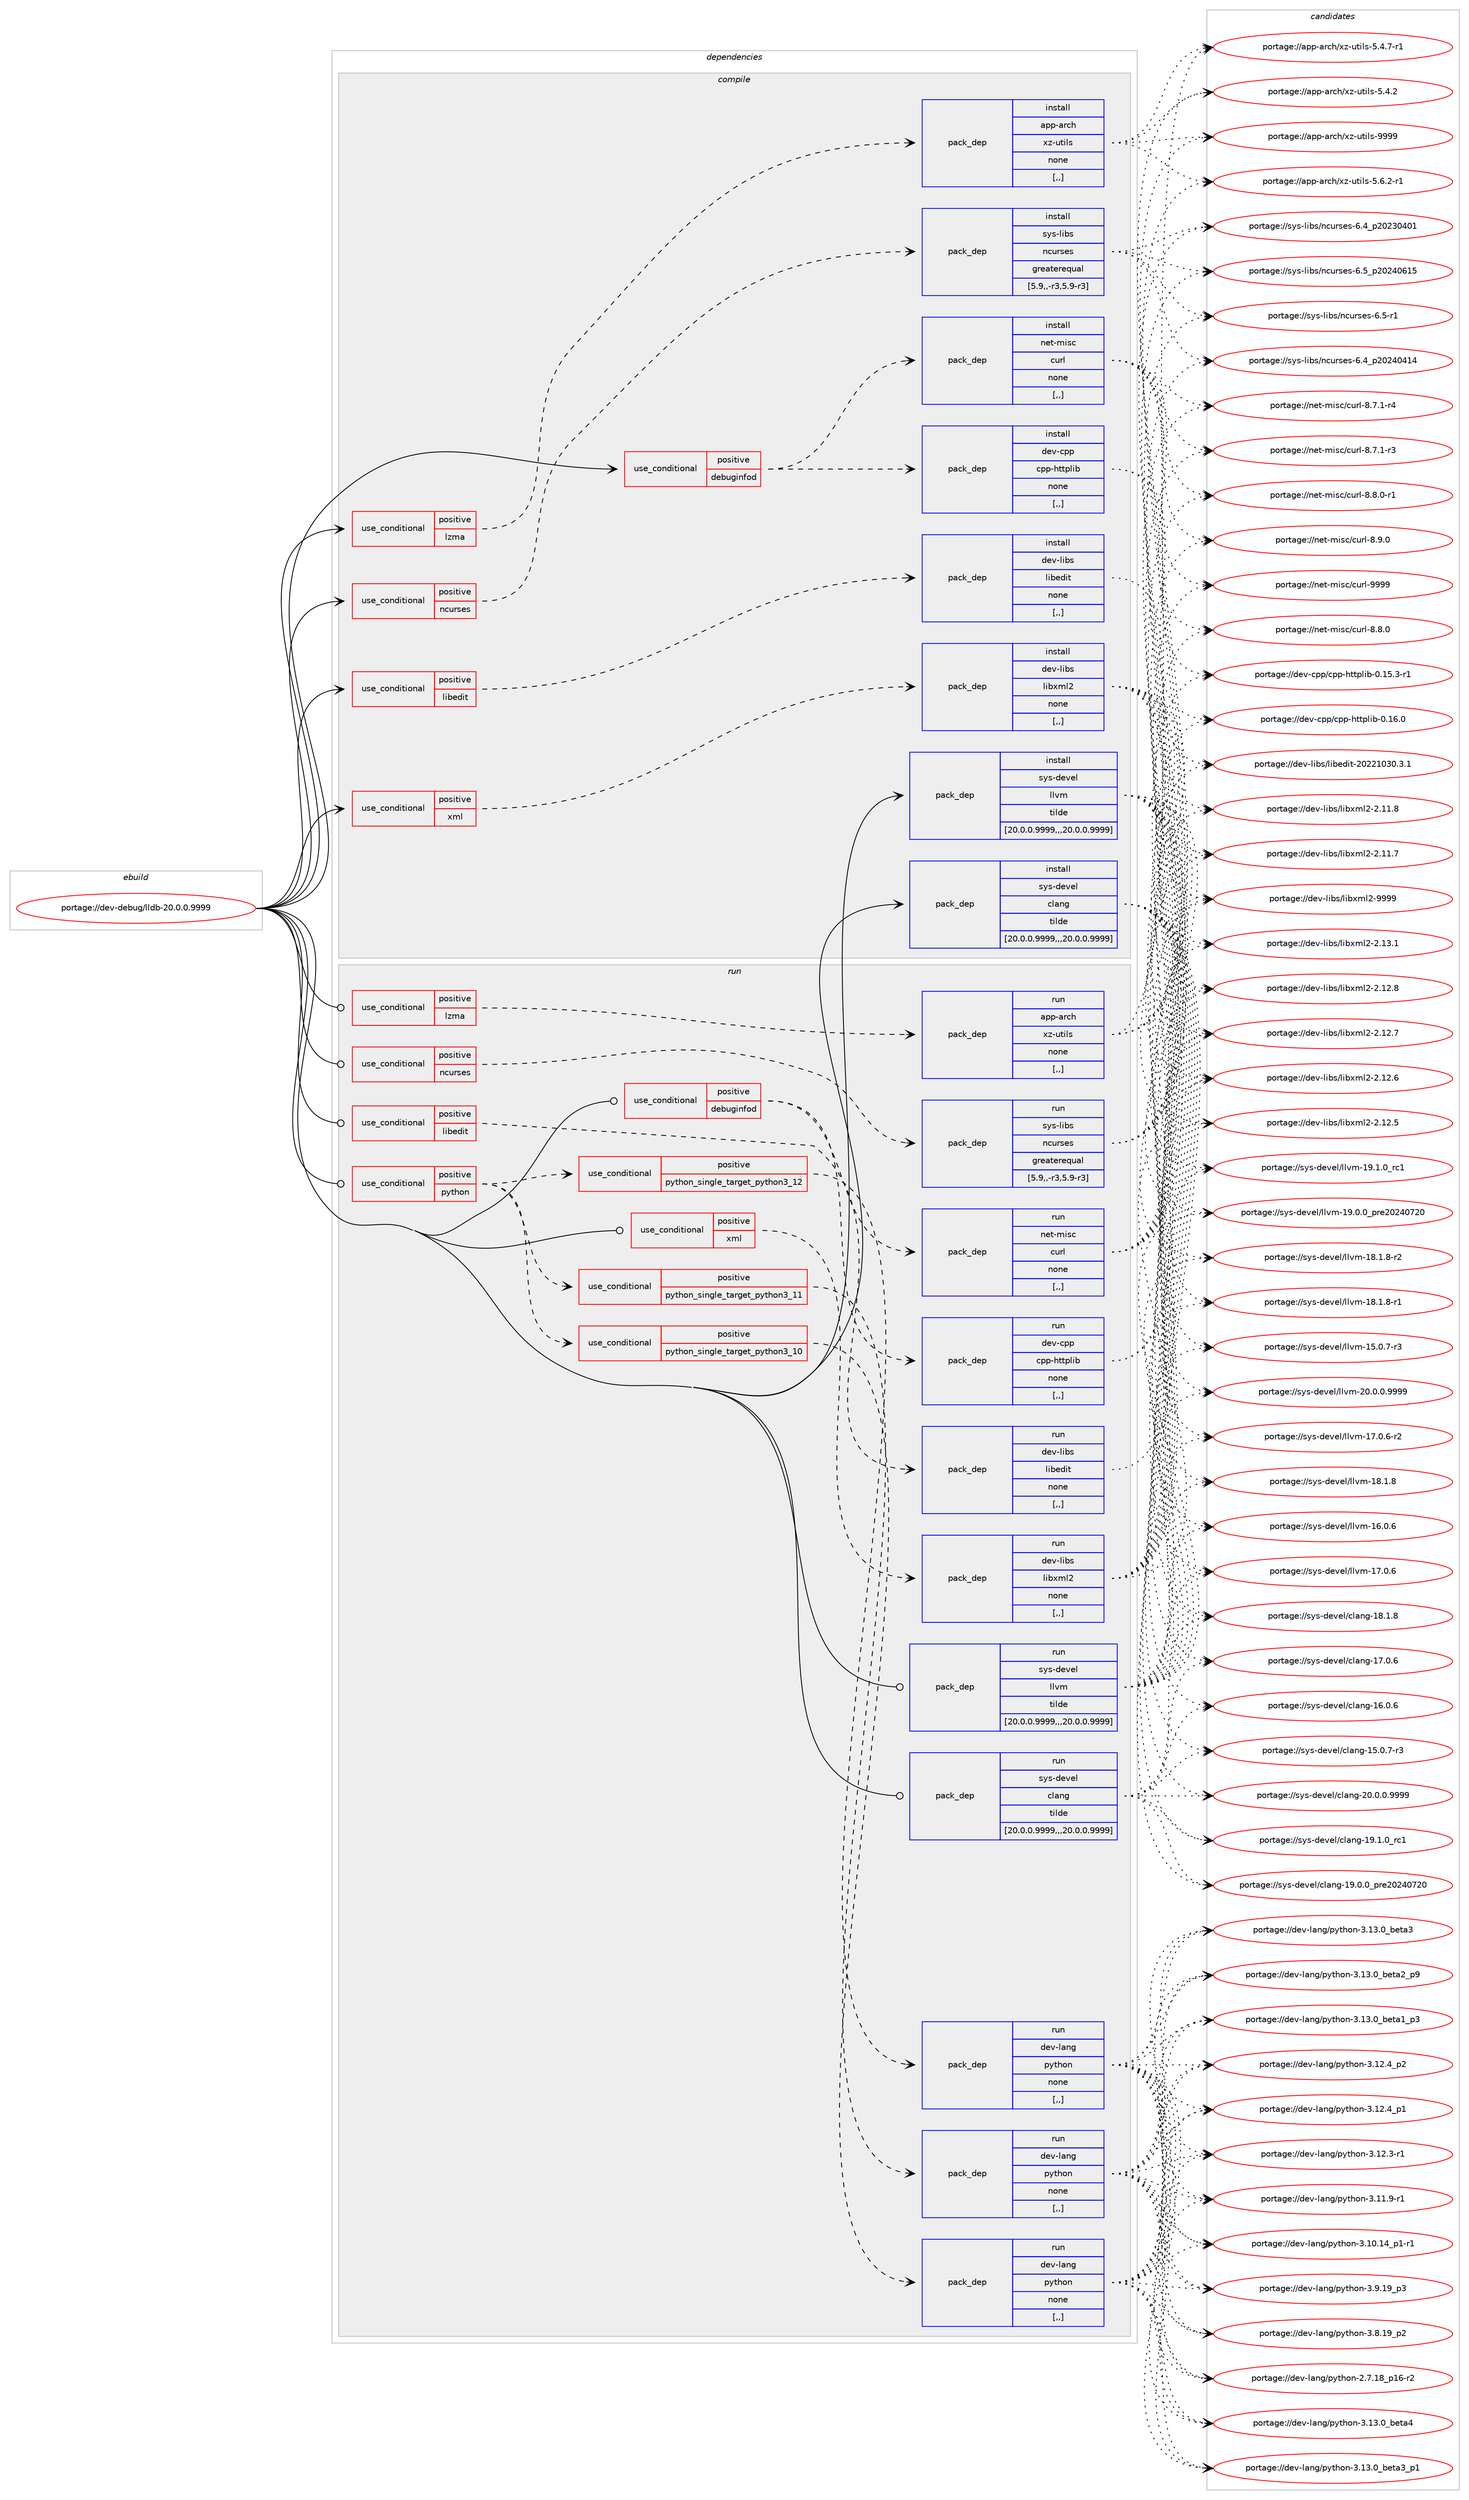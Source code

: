 digraph prolog {

# *************
# Graph options
# *************

newrank=true;
concentrate=true;
compound=true;
graph [rankdir=LR,fontname=Helvetica,fontsize=10,ranksep=1.5];#, ranksep=2.5, nodesep=0.2];
edge  [arrowhead=vee];
node  [fontname=Helvetica,fontsize=10];

# **********
# The ebuild
# **********

subgraph cluster_leftcol {
color=gray;
label=<<i>ebuild</i>>;
id [label="portage://dev-debug/lldb-20.0.0.9999", color=red, width=4, href="../dev-debug/lldb-20.0.0.9999.svg"];
}

# ****************
# The dependencies
# ****************

subgraph cluster_midcol {
color=gray;
label=<<i>dependencies</i>>;
subgraph cluster_compile {
fillcolor="#eeeeee";
style=filled;
label=<<i>compile</i>>;
subgraph cond19161 {
dependency72468 [label=<<TABLE BORDER="0" CELLBORDER="1" CELLSPACING="0" CELLPADDING="4"><TR><TD ROWSPAN="3" CELLPADDING="10">use_conditional</TD></TR><TR><TD>positive</TD></TR><TR><TD>debuginfod</TD></TR></TABLE>>, shape=none, color=red];
subgraph pack52354 {
dependency72469 [label=<<TABLE BORDER="0" CELLBORDER="1" CELLSPACING="0" CELLPADDING="4" WIDTH="220"><TR><TD ROWSPAN="6" CELLPADDING="30">pack_dep</TD></TR><TR><TD WIDTH="110">install</TD></TR><TR><TD>net-misc</TD></TR><TR><TD>curl</TD></TR><TR><TD>none</TD></TR><TR><TD>[,,]</TD></TR></TABLE>>, shape=none, color=blue];
}
dependency72468:e -> dependency72469:w [weight=20,style="dashed",arrowhead="vee"];
subgraph pack52355 {
dependency72470 [label=<<TABLE BORDER="0" CELLBORDER="1" CELLSPACING="0" CELLPADDING="4" WIDTH="220"><TR><TD ROWSPAN="6" CELLPADDING="30">pack_dep</TD></TR><TR><TD WIDTH="110">install</TD></TR><TR><TD>dev-cpp</TD></TR><TR><TD>cpp-httplib</TD></TR><TR><TD>none</TD></TR><TR><TD>[,,]</TD></TR></TABLE>>, shape=none, color=blue];
}
dependency72468:e -> dependency72470:w [weight=20,style="dashed",arrowhead="vee"];
}
id:e -> dependency72468:w [weight=20,style="solid",arrowhead="vee"];
subgraph cond19162 {
dependency72471 [label=<<TABLE BORDER="0" CELLBORDER="1" CELLSPACING="0" CELLPADDING="4"><TR><TD ROWSPAN="3" CELLPADDING="10">use_conditional</TD></TR><TR><TD>positive</TD></TR><TR><TD>libedit</TD></TR></TABLE>>, shape=none, color=red];
subgraph pack52356 {
dependency72472 [label=<<TABLE BORDER="0" CELLBORDER="1" CELLSPACING="0" CELLPADDING="4" WIDTH="220"><TR><TD ROWSPAN="6" CELLPADDING="30">pack_dep</TD></TR><TR><TD WIDTH="110">install</TD></TR><TR><TD>dev-libs</TD></TR><TR><TD>libedit</TD></TR><TR><TD>none</TD></TR><TR><TD>[,,]</TD></TR></TABLE>>, shape=none, color=blue];
}
dependency72471:e -> dependency72472:w [weight=20,style="dashed",arrowhead="vee"];
}
id:e -> dependency72471:w [weight=20,style="solid",arrowhead="vee"];
subgraph cond19163 {
dependency72473 [label=<<TABLE BORDER="0" CELLBORDER="1" CELLSPACING="0" CELLPADDING="4"><TR><TD ROWSPAN="3" CELLPADDING="10">use_conditional</TD></TR><TR><TD>positive</TD></TR><TR><TD>lzma</TD></TR></TABLE>>, shape=none, color=red];
subgraph pack52357 {
dependency72474 [label=<<TABLE BORDER="0" CELLBORDER="1" CELLSPACING="0" CELLPADDING="4" WIDTH="220"><TR><TD ROWSPAN="6" CELLPADDING="30">pack_dep</TD></TR><TR><TD WIDTH="110">install</TD></TR><TR><TD>app-arch</TD></TR><TR><TD>xz-utils</TD></TR><TR><TD>none</TD></TR><TR><TD>[,,]</TD></TR></TABLE>>, shape=none, color=blue];
}
dependency72473:e -> dependency72474:w [weight=20,style="dashed",arrowhead="vee"];
}
id:e -> dependency72473:w [weight=20,style="solid",arrowhead="vee"];
subgraph cond19164 {
dependency72475 [label=<<TABLE BORDER="0" CELLBORDER="1" CELLSPACING="0" CELLPADDING="4"><TR><TD ROWSPAN="3" CELLPADDING="10">use_conditional</TD></TR><TR><TD>positive</TD></TR><TR><TD>ncurses</TD></TR></TABLE>>, shape=none, color=red];
subgraph pack52358 {
dependency72476 [label=<<TABLE BORDER="0" CELLBORDER="1" CELLSPACING="0" CELLPADDING="4" WIDTH="220"><TR><TD ROWSPAN="6" CELLPADDING="30">pack_dep</TD></TR><TR><TD WIDTH="110">install</TD></TR><TR><TD>sys-libs</TD></TR><TR><TD>ncurses</TD></TR><TR><TD>greaterequal</TD></TR><TR><TD>[5.9,,-r3,5.9-r3]</TD></TR></TABLE>>, shape=none, color=blue];
}
dependency72475:e -> dependency72476:w [weight=20,style="dashed",arrowhead="vee"];
}
id:e -> dependency72475:w [weight=20,style="solid",arrowhead="vee"];
subgraph cond19165 {
dependency72477 [label=<<TABLE BORDER="0" CELLBORDER="1" CELLSPACING="0" CELLPADDING="4"><TR><TD ROWSPAN="3" CELLPADDING="10">use_conditional</TD></TR><TR><TD>positive</TD></TR><TR><TD>xml</TD></TR></TABLE>>, shape=none, color=red];
subgraph pack52359 {
dependency72478 [label=<<TABLE BORDER="0" CELLBORDER="1" CELLSPACING="0" CELLPADDING="4" WIDTH="220"><TR><TD ROWSPAN="6" CELLPADDING="30">pack_dep</TD></TR><TR><TD WIDTH="110">install</TD></TR><TR><TD>dev-libs</TD></TR><TR><TD>libxml2</TD></TR><TR><TD>none</TD></TR><TR><TD>[,,]</TD></TR></TABLE>>, shape=none, color=blue];
}
dependency72477:e -> dependency72478:w [weight=20,style="dashed",arrowhead="vee"];
}
id:e -> dependency72477:w [weight=20,style="solid",arrowhead="vee"];
subgraph pack52360 {
dependency72479 [label=<<TABLE BORDER="0" CELLBORDER="1" CELLSPACING="0" CELLPADDING="4" WIDTH="220"><TR><TD ROWSPAN="6" CELLPADDING="30">pack_dep</TD></TR><TR><TD WIDTH="110">install</TD></TR><TR><TD>sys-devel</TD></TR><TR><TD>clang</TD></TR><TR><TD>tilde</TD></TR><TR><TD>[20.0.0.9999,,,20.0.0.9999]</TD></TR></TABLE>>, shape=none, color=blue];
}
id:e -> dependency72479:w [weight=20,style="solid",arrowhead="vee"];
subgraph pack52361 {
dependency72480 [label=<<TABLE BORDER="0" CELLBORDER="1" CELLSPACING="0" CELLPADDING="4" WIDTH="220"><TR><TD ROWSPAN="6" CELLPADDING="30">pack_dep</TD></TR><TR><TD WIDTH="110">install</TD></TR><TR><TD>sys-devel</TD></TR><TR><TD>llvm</TD></TR><TR><TD>tilde</TD></TR><TR><TD>[20.0.0.9999,,,20.0.0.9999]</TD></TR></TABLE>>, shape=none, color=blue];
}
id:e -> dependency72480:w [weight=20,style="solid",arrowhead="vee"];
}
subgraph cluster_compileandrun {
fillcolor="#eeeeee";
style=filled;
label=<<i>compile and run</i>>;
}
subgraph cluster_run {
fillcolor="#eeeeee";
style=filled;
label=<<i>run</i>>;
subgraph cond19166 {
dependency72481 [label=<<TABLE BORDER="0" CELLBORDER="1" CELLSPACING="0" CELLPADDING="4"><TR><TD ROWSPAN="3" CELLPADDING="10">use_conditional</TD></TR><TR><TD>positive</TD></TR><TR><TD>debuginfod</TD></TR></TABLE>>, shape=none, color=red];
subgraph pack52362 {
dependency72482 [label=<<TABLE BORDER="0" CELLBORDER="1" CELLSPACING="0" CELLPADDING="4" WIDTH="220"><TR><TD ROWSPAN="6" CELLPADDING="30">pack_dep</TD></TR><TR><TD WIDTH="110">run</TD></TR><TR><TD>net-misc</TD></TR><TR><TD>curl</TD></TR><TR><TD>none</TD></TR><TR><TD>[,,]</TD></TR></TABLE>>, shape=none, color=blue];
}
dependency72481:e -> dependency72482:w [weight=20,style="dashed",arrowhead="vee"];
subgraph pack52363 {
dependency72483 [label=<<TABLE BORDER="0" CELLBORDER="1" CELLSPACING="0" CELLPADDING="4" WIDTH="220"><TR><TD ROWSPAN="6" CELLPADDING="30">pack_dep</TD></TR><TR><TD WIDTH="110">run</TD></TR><TR><TD>dev-cpp</TD></TR><TR><TD>cpp-httplib</TD></TR><TR><TD>none</TD></TR><TR><TD>[,,]</TD></TR></TABLE>>, shape=none, color=blue];
}
dependency72481:e -> dependency72483:w [weight=20,style="dashed",arrowhead="vee"];
}
id:e -> dependency72481:w [weight=20,style="solid",arrowhead="odot"];
subgraph cond19167 {
dependency72484 [label=<<TABLE BORDER="0" CELLBORDER="1" CELLSPACING="0" CELLPADDING="4"><TR><TD ROWSPAN="3" CELLPADDING="10">use_conditional</TD></TR><TR><TD>positive</TD></TR><TR><TD>libedit</TD></TR></TABLE>>, shape=none, color=red];
subgraph pack52364 {
dependency72485 [label=<<TABLE BORDER="0" CELLBORDER="1" CELLSPACING="0" CELLPADDING="4" WIDTH="220"><TR><TD ROWSPAN="6" CELLPADDING="30">pack_dep</TD></TR><TR><TD WIDTH="110">run</TD></TR><TR><TD>dev-libs</TD></TR><TR><TD>libedit</TD></TR><TR><TD>none</TD></TR><TR><TD>[,,]</TD></TR></TABLE>>, shape=none, color=blue];
}
dependency72484:e -> dependency72485:w [weight=20,style="dashed",arrowhead="vee"];
}
id:e -> dependency72484:w [weight=20,style="solid",arrowhead="odot"];
subgraph cond19168 {
dependency72486 [label=<<TABLE BORDER="0" CELLBORDER="1" CELLSPACING="0" CELLPADDING="4"><TR><TD ROWSPAN="3" CELLPADDING="10">use_conditional</TD></TR><TR><TD>positive</TD></TR><TR><TD>lzma</TD></TR></TABLE>>, shape=none, color=red];
subgraph pack52365 {
dependency72487 [label=<<TABLE BORDER="0" CELLBORDER="1" CELLSPACING="0" CELLPADDING="4" WIDTH="220"><TR><TD ROWSPAN="6" CELLPADDING="30">pack_dep</TD></TR><TR><TD WIDTH="110">run</TD></TR><TR><TD>app-arch</TD></TR><TR><TD>xz-utils</TD></TR><TR><TD>none</TD></TR><TR><TD>[,,]</TD></TR></TABLE>>, shape=none, color=blue];
}
dependency72486:e -> dependency72487:w [weight=20,style="dashed",arrowhead="vee"];
}
id:e -> dependency72486:w [weight=20,style="solid",arrowhead="odot"];
subgraph cond19169 {
dependency72488 [label=<<TABLE BORDER="0" CELLBORDER="1" CELLSPACING="0" CELLPADDING="4"><TR><TD ROWSPAN="3" CELLPADDING="10">use_conditional</TD></TR><TR><TD>positive</TD></TR><TR><TD>ncurses</TD></TR></TABLE>>, shape=none, color=red];
subgraph pack52366 {
dependency72489 [label=<<TABLE BORDER="0" CELLBORDER="1" CELLSPACING="0" CELLPADDING="4" WIDTH="220"><TR><TD ROWSPAN="6" CELLPADDING="30">pack_dep</TD></TR><TR><TD WIDTH="110">run</TD></TR><TR><TD>sys-libs</TD></TR><TR><TD>ncurses</TD></TR><TR><TD>greaterequal</TD></TR><TR><TD>[5.9,,-r3,5.9-r3]</TD></TR></TABLE>>, shape=none, color=blue];
}
dependency72488:e -> dependency72489:w [weight=20,style="dashed",arrowhead="vee"];
}
id:e -> dependency72488:w [weight=20,style="solid",arrowhead="odot"];
subgraph cond19170 {
dependency72490 [label=<<TABLE BORDER="0" CELLBORDER="1" CELLSPACING="0" CELLPADDING="4"><TR><TD ROWSPAN="3" CELLPADDING="10">use_conditional</TD></TR><TR><TD>positive</TD></TR><TR><TD>python</TD></TR></TABLE>>, shape=none, color=red];
subgraph cond19171 {
dependency72491 [label=<<TABLE BORDER="0" CELLBORDER="1" CELLSPACING="0" CELLPADDING="4"><TR><TD ROWSPAN="3" CELLPADDING="10">use_conditional</TD></TR><TR><TD>positive</TD></TR><TR><TD>python_single_target_python3_10</TD></TR></TABLE>>, shape=none, color=red];
subgraph pack52367 {
dependency72492 [label=<<TABLE BORDER="0" CELLBORDER="1" CELLSPACING="0" CELLPADDING="4" WIDTH="220"><TR><TD ROWSPAN="6" CELLPADDING="30">pack_dep</TD></TR><TR><TD WIDTH="110">run</TD></TR><TR><TD>dev-lang</TD></TR><TR><TD>python</TD></TR><TR><TD>none</TD></TR><TR><TD>[,,]</TD></TR></TABLE>>, shape=none, color=blue];
}
dependency72491:e -> dependency72492:w [weight=20,style="dashed",arrowhead="vee"];
}
dependency72490:e -> dependency72491:w [weight=20,style="dashed",arrowhead="vee"];
subgraph cond19172 {
dependency72493 [label=<<TABLE BORDER="0" CELLBORDER="1" CELLSPACING="0" CELLPADDING="4"><TR><TD ROWSPAN="3" CELLPADDING="10">use_conditional</TD></TR><TR><TD>positive</TD></TR><TR><TD>python_single_target_python3_11</TD></TR></TABLE>>, shape=none, color=red];
subgraph pack52368 {
dependency72494 [label=<<TABLE BORDER="0" CELLBORDER="1" CELLSPACING="0" CELLPADDING="4" WIDTH="220"><TR><TD ROWSPAN="6" CELLPADDING="30">pack_dep</TD></TR><TR><TD WIDTH="110">run</TD></TR><TR><TD>dev-lang</TD></TR><TR><TD>python</TD></TR><TR><TD>none</TD></TR><TR><TD>[,,]</TD></TR></TABLE>>, shape=none, color=blue];
}
dependency72493:e -> dependency72494:w [weight=20,style="dashed",arrowhead="vee"];
}
dependency72490:e -> dependency72493:w [weight=20,style="dashed",arrowhead="vee"];
subgraph cond19173 {
dependency72495 [label=<<TABLE BORDER="0" CELLBORDER="1" CELLSPACING="0" CELLPADDING="4"><TR><TD ROWSPAN="3" CELLPADDING="10">use_conditional</TD></TR><TR><TD>positive</TD></TR><TR><TD>python_single_target_python3_12</TD></TR></TABLE>>, shape=none, color=red];
subgraph pack52369 {
dependency72496 [label=<<TABLE BORDER="0" CELLBORDER="1" CELLSPACING="0" CELLPADDING="4" WIDTH="220"><TR><TD ROWSPAN="6" CELLPADDING="30">pack_dep</TD></TR><TR><TD WIDTH="110">run</TD></TR><TR><TD>dev-lang</TD></TR><TR><TD>python</TD></TR><TR><TD>none</TD></TR><TR><TD>[,,]</TD></TR></TABLE>>, shape=none, color=blue];
}
dependency72495:e -> dependency72496:w [weight=20,style="dashed",arrowhead="vee"];
}
dependency72490:e -> dependency72495:w [weight=20,style="dashed",arrowhead="vee"];
}
id:e -> dependency72490:w [weight=20,style="solid",arrowhead="odot"];
subgraph cond19174 {
dependency72497 [label=<<TABLE BORDER="0" CELLBORDER="1" CELLSPACING="0" CELLPADDING="4"><TR><TD ROWSPAN="3" CELLPADDING="10">use_conditional</TD></TR><TR><TD>positive</TD></TR><TR><TD>xml</TD></TR></TABLE>>, shape=none, color=red];
subgraph pack52370 {
dependency72498 [label=<<TABLE BORDER="0" CELLBORDER="1" CELLSPACING="0" CELLPADDING="4" WIDTH="220"><TR><TD ROWSPAN="6" CELLPADDING="30">pack_dep</TD></TR><TR><TD WIDTH="110">run</TD></TR><TR><TD>dev-libs</TD></TR><TR><TD>libxml2</TD></TR><TR><TD>none</TD></TR><TR><TD>[,,]</TD></TR></TABLE>>, shape=none, color=blue];
}
dependency72497:e -> dependency72498:w [weight=20,style="dashed",arrowhead="vee"];
}
id:e -> dependency72497:w [weight=20,style="solid",arrowhead="odot"];
subgraph pack52371 {
dependency72499 [label=<<TABLE BORDER="0" CELLBORDER="1" CELLSPACING="0" CELLPADDING="4" WIDTH="220"><TR><TD ROWSPAN="6" CELLPADDING="30">pack_dep</TD></TR><TR><TD WIDTH="110">run</TD></TR><TR><TD>sys-devel</TD></TR><TR><TD>clang</TD></TR><TR><TD>tilde</TD></TR><TR><TD>[20.0.0.9999,,,20.0.0.9999]</TD></TR></TABLE>>, shape=none, color=blue];
}
id:e -> dependency72499:w [weight=20,style="solid",arrowhead="odot"];
subgraph pack52372 {
dependency72500 [label=<<TABLE BORDER="0" CELLBORDER="1" CELLSPACING="0" CELLPADDING="4" WIDTH="220"><TR><TD ROWSPAN="6" CELLPADDING="30">pack_dep</TD></TR><TR><TD WIDTH="110">run</TD></TR><TR><TD>sys-devel</TD></TR><TR><TD>llvm</TD></TR><TR><TD>tilde</TD></TR><TR><TD>[20.0.0.9999,,,20.0.0.9999]</TD></TR></TABLE>>, shape=none, color=blue];
}
id:e -> dependency72500:w [weight=20,style="solid",arrowhead="odot"];
}
}

# **************
# The candidates
# **************

subgraph cluster_choices {
rank=same;
color=gray;
label=<<i>candidates</i>>;

subgraph choice52354 {
color=black;
nodesep=1;
choice110101116451091051159947991171141084557575757 [label="portage://net-misc/curl-9999", color=red, width=4,href="../net-misc/curl-9999.svg"];
choice11010111645109105115994799117114108455646574648 [label="portage://net-misc/curl-8.9.0", color=red, width=4,href="../net-misc/curl-8.9.0.svg"];
choice110101116451091051159947991171141084556465646484511449 [label="portage://net-misc/curl-8.8.0-r1", color=red, width=4,href="../net-misc/curl-8.8.0-r1.svg"];
choice11010111645109105115994799117114108455646564648 [label="portage://net-misc/curl-8.8.0", color=red, width=4,href="../net-misc/curl-8.8.0.svg"];
choice110101116451091051159947991171141084556465546494511452 [label="portage://net-misc/curl-8.7.1-r4", color=red, width=4,href="../net-misc/curl-8.7.1-r4.svg"];
choice110101116451091051159947991171141084556465546494511451 [label="portage://net-misc/curl-8.7.1-r3", color=red, width=4,href="../net-misc/curl-8.7.1-r3.svg"];
dependency72469:e -> choice110101116451091051159947991171141084557575757:w [style=dotted,weight="100"];
dependency72469:e -> choice11010111645109105115994799117114108455646574648:w [style=dotted,weight="100"];
dependency72469:e -> choice110101116451091051159947991171141084556465646484511449:w [style=dotted,weight="100"];
dependency72469:e -> choice11010111645109105115994799117114108455646564648:w [style=dotted,weight="100"];
dependency72469:e -> choice110101116451091051159947991171141084556465546494511452:w [style=dotted,weight="100"];
dependency72469:e -> choice110101116451091051159947991171141084556465546494511451:w [style=dotted,weight="100"];
}
subgraph choice52355 {
color=black;
nodesep=1;
choice10010111845991121124799112112451041161161121081059845484649544648 [label="portage://dev-cpp/cpp-httplib-0.16.0", color=red, width=4,href="../dev-cpp/cpp-httplib-0.16.0.svg"];
choice100101118459911211247991121124510411611611210810598454846495346514511449 [label="portage://dev-cpp/cpp-httplib-0.15.3-r1", color=red, width=4,href="../dev-cpp/cpp-httplib-0.15.3-r1.svg"];
dependency72470:e -> choice10010111845991121124799112112451041161161121081059845484649544648:w [style=dotted,weight="100"];
dependency72470:e -> choice100101118459911211247991121124510411611611210810598454846495346514511449:w [style=dotted,weight="100"];
}
subgraph choice52356 {
color=black;
nodesep=1;
choice1001011184510810598115471081059810110010511645504850504948514846514649 [label="portage://dev-libs/libedit-20221030.3.1", color=red, width=4,href="../dev-libs/libedit-20221030.3.1.svg"];
dependency72472:e -> choice1001011184510810598115471081059810110010511645504850504948514846514649:w [style=dotted,weight="100"];
}
subgraph choice52357 {
color=black;
nodesep=1;
choice9711211245971149910447120122451171161051081154557575757 [label="portage://app-arch/xz-utils-9999", color=red, width=4,href="../app-arch/xz-utils-9999.svg"];
choice9711211245971149910447120122451171161051081154553465446504511449 [label="portage://app-arch/xz-utils-5.6.2-r1", color=red, width=4,href="../app-arch/xz-utils-5.6.2-r1.svg"];
choice9711211245971149910447120122451171161051081154553465246554511449 [label="portage://app-arch/xz-utils-5.4.7-r1", color=red, width=4,href="../app-arch/xz-utils-5.4.7-r1.svg"];
choice971121124597114991044712012245117116105108115455346524650 [label="portage://app-arch/xz-utils-5.4.2", color=red, width=4,href="../app-arch/xz-utils-5.4.2.svg"];
dependency72474:e -> choice9711211245971149910447120122451171161051081154557575757:w [style=dotted,weight="100"];
dependency72474:e -> choice9711211245971149910447120122451171161051081154553465446504511449:w [style=dotted,weight="100"];
dependency72474:e -> choice9711211245971149910447120122451171161051081154553465246554511449:w [style=dotted,weight="100"];
dependency72474:e -> choice971121124597114991044712012245117116105108115455346524650:w [style=dotted,weight="100"];
}
subgraph choice52358 {
color=black;
nodesep=1;
choice1151211154510810598115471109911711411510111545544653951125048505248544953 [label="portage://sys-libs/ncurses-6.5_p20240615", color=red, width=4,href="../sys-libs/ncurses-6.5_p20240615.svg"];
choice11512111545108105981154711099117114115101115455446534511449 [label="portage://sys-libs/ncurses-6.5-r1", color=red, width=4,href="../sys-libs/ncurses-6.5-r1.svg"];
choice1151211154510810598115471109911711411510111545544652951125048505248524952 [label="portage://sys-libs/ncurses-6.4_p20240414", color=red, width=4,href="../sys-libs/ncurses-6.4_p20240414.svg"];
choice1151211154510810598115471109911711411510111545544652951125048505148524849 [label="portage://sys-libs/ncurses-6.4_p20230401", color=red, width=4,href="../sys-libs/ncurses-6.4_p20230401.svg"];
dependency72476:e -> choice1151211154510810598115471109911711411510111545544653951125048505248544953:w [style=dotted,weight="100"];
dependency72476:e -> choice11512111545108105981154711099117114115101115455446534511449:w [style=dotted,weight="100"];
dependency72476:e -> choice1151211154510810598115471109911711411510111545544652951125048505248524952:w [style=dotted,weight="100"];
dependency72476:e -> choice1151211154510810598115471109911711411510111545544652951125048505148524849:w [style=dotted,weight="100"];
}
subgraph choice52359 {
color=black;
nodesep=1;
choice10010111845108105981154710810598120109108504557575757 [label="portage://dev-libs/libxml2-9999", color=red, width=4,href="../dev-libs/libxml2-9999.svg"];
choice100101118451081059811547108105981201091085045504649514649 [label="portage://dev-libs/libxml2-2.13.1", color=red, width=4,href="../dev-libs/libxml2-2.13.1.svg"];
choice100101118451081059811547108105981201091085045504649504656 [label="portage://dev-libs/libxml2-2.12.8", color=red, width=4,href="../dev-libs/libxml2-2.12.8.svg"];
choice100101118451081059811547108105981201091085045504649504655 [label="portage://dev-libs/libxml2-2.12.7", color=red, width=4,href="../dev-libs/libxml2-2.12.7.svg"];
choice100101118451081059811547108105981201091085045504649504654 [label="portage://dev-libs/libxml2-2.12.6", color=red, width=4,href="../dev-libs/libxml2-2.12.6.svg"];
choice100101118451081059811547108105981201091085045504649504653 [label="portage://dev-libs/libxml2-2.12.5", color=red, width=4,href="../dev-libs/libxml2-2.12.5.svg"];
choice100101118451081059811547108105981201091085045504649494656 [label="portage://dev-libs/libxml2-2.11.8", color=red, width=4,href="../dev-libs/libxml2-2.11.8.svg"];
choice100101118451081059811547108105981201091085045504649494655 [label="portage://dev-libs/libxml2-2.11.7", color=red, width=4,href="../dev-libs/libxml2-2.11.7.svg"];
dependency72478:e -> choice10010111845108105981154710810598120109108504557575757:w [style=dotted,weight="100"];
dependency72478:e -> choice100101118451081059811547108105981201091085045504649514649:w [style=dotted,weight="100"];
dependency72478:e -> choice100101118451081059811547108105981201091085045504649504656:w [style=dotted,weight="100"];
dependency72478:e -> choice100101118451081059811547108105981201091085045504649504655:w [style=dotted,weight="100"];
dependency72478:e -> choice100101118451081059811547108105981201091085045504649504654:w [style=dotted,weight="100"];
dependency72478:e -> choice100101118451081059811547108105981201091085045504649504653:w [style=dotted,weight="100"];
dependency72478:e -> choice100101118451081059811547108105981201091085045504649494656:w [style=dotted,weight="100"];
dependency72478:e -> choice100101118451081059811547108105981201091085045504649494655:w [style=dotted,weight="100"];
}
subgraph choice52360 {
color=black;
nodesep=1;
choice11512111545100101118101108479910897110103455048464846484657575757 [label="portage://sys-devel/clang-20.0.0.9999", color=red, width=4,href="../sys-devel/clang-20.0.0.9999.svg"];
choice1151211154510010111810110847991089711010345495746494648951149949 [label="portage://sys-devel/clang-19.1.0_rc1", color=red, width=4,href="../sys-devel/clang-19.1.0_rc1.svg"];
choice1151211154510010111810110847991089711010345495746484648951121141015048505248555048 [label="portage://sys-devel/clang-19.0.0_pre20240720", color=red, width=4,href="../sys-devel/clang-19.0.0_pre20240720.svg"];
choice1151211154510010111810110847991089711010345495646494656 [label="portage://sys-devel/clang-18.1.8", color=red, width=4,href="../sys-devel/clang-18.1.8.svg"];
choice1151211154510010111810110847991089711010345495546484654 [label="portage://sys-devel/clang-17.0.6", color=red, width=4,href="../sys-devel/clang-17.0.6.svg"];
choice1151211154510010111810110847991089711010345495446484654 [label="portage://sys-devel/clang-16.0.6", color=red, width=4,href="../sys-devel/clang-16.0.6.svg"];
choice11512111545100101118101108479910897110103454953464846554511451 [label="portage://sys-devel/clang-15.0.7-r3", color=red, width=4,href="../sys-devel/clang-15.0.7-r3.svg"];
dependency72479:e -> choice11512111545100101118101108479910897110103455048464846484657575757:w [style=dotted,weight="100"];
dependency72479:e -> choice1151211154510010111810110847991089711010345495746494648951149949:w [style=dotted,weight="100"];
dependency72479:e -> choice1151211154510010111810110847991089711010345495746484648951121141015048505248555048:w [style=dotted,weight="100"];
dependency72479:e -> choice1151211154510010111810110847991089711010345495646494656:w [style=dotted,weight="100"];
dependency72479:e -> choice1151211154510010111810110847991089711010345495546484654:w [style=dotted,weight="100"];
dependency72479:e -> choice1151211154510010111810110847991089711010345495446484654:w [style=dotted,weight="100"];
dependency72479:e -> choice11512111545100101118101108479910897110103454953464846554511451:w [style=dotted,weight="100"];
}
subgraph choice52361 {
color=black;
nodesep=1;
choice1151211154510010111810110847108108118109455048464846484657575757 [label="portage://sys-devel/llvm-20.0.0.9999", color=red, width=4,href="../sys-devel/llvm-20.0.0.9999.svg"];
choice115121115451001011181011084710810811810945495746494648951149949 [label="portage://sys-devel/llvm-19.1.0_rc1", color=red, width=4,href="../sys-devel/llvm-19.1.0_rc1.svg"];
choice115121115451001011181011084710810811810945495746484648951121141015048505248555048 [label="portage://sys-devel/llvm-19.0.0_pre20240720", color=red, width=4,href="../sys-devel/llvm-19.0.0_pre20240720.svg"];
choice1151211154510010111810110847108108118109454956464946564511450 [label="portage://sys-devel/llvm-18.1.8-r2", color=red, width=4,href="../sys-devel/llvm-18.1.8-r2.svg"];
choice1151211154510010111810110847108108118109454956464946564511449 [label="portage://sys-devel/llvm-18.1.8-r1", color=red, width=4,href="../sys-devel/llvm-18.1.8-r1.svg"];
choice115121115451001011181011084710810811810945495646494656 [label="portage://sys-devel/llvm-18.1.8", color=red, width=4,href="../sys-devel/llvm-18.1.8.svg"];
choice1151211154510010111810110847108108118109454955464846544511450 [label="portage://sys-devel/llvm-17.0.6-r2", color=red, width=4,href="../sys-devel/llvm-17.0.6-r2.svg"];
choice115121115451001011181011084710810811810945495546484654 [label="portage://sys-devel/llvm-17.0.6", color=red, width=4,href="../sys-devel/llvm-17.0.6.svg"];
choice115121115451001011181011084710810811810945495446484654 [label="portage://sys-devel/llvm-16.0.6", color=red, width=4,href="../sys-devel/llvm-16.0.6.svg"];
choice1151211154510010111810110847108108118109454953464846554511451 [label="portage://sys-devel/llvm-15.0.7-r3", color=red, width=4,href="../sys-devel/llvm-15.0.7-r3.svg"];
dependency72480:e -> choice1151211154510010111810110847108108118109455048464846484657575757:w [style=dotted,weight="100"];
dependency72480:e -> choice115121115451001011181011084710810811810945495746494648951149949:w [style=dotted,weight="100"];
dependency72480:e -> choice115121115451001011181011084710810811810945495746484648951121141015048505248555048:w [style=dotted,weight="100"];
dependency72480:e -> choice1151211154510010111810110847108108118109454956464946564511450:w [style=dotted,weight="100"];
dependency72480:e -> choice1151211154510010111810110847108108118109454956464946564511449:w [style=dotted,weight="100"];
dependency72480:e -> choice115121115451001011181011084710810811810945495646494656:w [style=dotted,weight="100"];
dependency72480:e -> choice1151211154510010111810110847108108118109454955464846544511450:w [style=dotted,weight="100"];
dependency72480:e -> choice115121115451001011181011084710810811810945495546484654:w [style=dotted,weight="100"];
dependency72480:e -> choice115121115451001011181011084710810811810945495446484654:w [style=dotted,weight="100"];
dependency72480:e -> choice1151211154510010111810110847108108118109454953464846554511451:w [style=dotted,weight="100"];
}
subgraph choice52362 {
color=black;
nodesep=1;
choice110101116451091051159947991171141084557575757 [label="portage://net-misc/curl-9999", color=red, width=4,href="../net-misc/curl-9999.svg"];
choice11010111645109105115994799117114108455646574648 [label="portage://net-misc/curl-8.9.0", color=red, width=4,href="../net-misc/curl-8.9.0.svg"];
choice110101116451091051159947991171141084556465646484511449 [label="portage://net-misc/curl-8.8.0-r1", color=red, width=4,href="../net-misc/curl-8.8.0-r1.svg"];
choice11010111645109105115994799117114108455646564648 [label="portage://net-misc/curl-8.8.0", color=red, width=4,href="../net-misc/curl-8.8.0.svg"];
choice110101116451091051159947991171141084556465546494511452 [label="portage://net-misc/curl-8.7.1-r4", color=red, width=4,href="../net-misc/curl-8.7.1-r4.svg"];
choice110101116451091051159947991171141084556465546494511451 [label="portage://net-misc/curl-8.7.1-r3", color=red, width=4,href="../net-misc/curl-8.7.1-r3.svg"];
dependency72482:e -> choice110101116451091051159947991171141084557575757:w [style=dotted,weight="100"];
dependency72482:e -> choice11010111645109105115994799117114108455646574648:w [style=dotted,weight="100"];
dependency72482:e -> choice110101116451091051159947991171141084556465646484511449:w [style=dotted,weight="100"];
dependency72482:e -> choice11010111645109105115994799117114108455646564648:w [style=dotted,weight="100"];
dependency72482:e -> choice110101116451091051159947991171141084556465546494511452:w [style=dotted,weight="100"];
dependency72482:e -> choice110101116451091051159947991171141084556465546494511451:w [style=dotted,weight="100"];
}
subgraph choice52363 {
color=black;
nodesep=1;
choice10010111845991121124799112112451041161161121081059845484649544648 [label="portage://dev-cpp/cpp-httplib-0.16.0", color=red, width=4,href="../dev-cpp/cpp-httplib-0.16.0.svg"];
choice100101118459911211247991121124510411611611210810598454846495346514511449 [label="portage://dev-cpp/cpp-httplib-0.15.3-r1", color=red, width=4,href="../dev-cpp/cpp-httplib-0.15.3-r1.svg"];
dependency72483:e -> choice10010111845991121124799112112451041161161121081059845484649544648:w [style=dotted,weight="100"];
dependency72483:e -> choice100101118459911211247991121124510411611611210810598454846495346514511449:w [style=dotted,weight="100"];
}
subgraph choice52364 {
color=black;
nodesep=1;
choice1001011184510810598115471081059810110010511645504850504948514846514649 [label="portage://dev-libs/libedit-20221030.3.1", color=red, width=4,href="../dev-libs/libedit-20221030.3.1.svg"];
dependency72485:e -> choice1001011184510810598115471081059810110010511645504850504948514846514649:w [style=dotted,weight="100"];
}
subgraph choice52365 {
color=black;
nodesep=1;
choice9711211245971149910447120122451171161051081154557575757 [label="portage://app-arch/xz-utils-9999", color=red, width=4,href="../app-arch/xz-utils-9999.svg"];
choice9711211245971149910447120122451171161051081154553465446504511449 [label="portage://app-arch/xz-utils-5.6.2-r1", color=red, width=4,href="../app-arch/xz-utils-5.6.2-r1.svg"];
choice9711211245971149910447120122451171161051081154553465246554511449 [label="portage://app-arch/xz-utils-5.4.7-r1", color=red, width=4,href="../app-arch/xz-utils-5.4.7-r1.svg"];
choice971121124597114991044712012245117116105108115455346524650 [label="portage://app-arch/xz-utils-5.4.2", color=red, width=4,href="../app-arch/xz-utils-5.4.2.svg"];
dependency72487:e -> choice9711211245971149910447120122451171161051081154557575757:w [style=dotted,weight="100"];
dependency72487:e -> choice9711211245971149910447120122451171161051081154553465446504511449:w [style=dotted,weight="100"];
dependency72487:e -> choice9711211245971149910447120122451171161051081154553465246554511449:w [style=dotted,weight="100"];
dependency72487:e -> choice971121124597114991044712012245117116105108115455346524650:w [style=dotted,weight="100"];
}
subgraph choice52366 {
color=black;
nodesep=1;
choice1151211154510810598115471109911711411510111545544653951125048505248544953 [label="portage://sys-libs/ncurses-6.5_p20240615", color=red, width=4,href="../sys-libs/ncurses-6.5_p20240615.svg"];
choice11512111545108105981154711099117114115101115455446534511449 [label="portage://sys-libs/ncurses-6.5-r1", color=red, width=4,href="../sys-libs/ncurses-6.5-r1.svg"];
choice1151211154510810598115471109911711411510111545544652951125048505248524952 [label="portage://sys-libs/ncurses-6.4_p20240414", color=red, width=4,href="../sys-libs/ncurses-6.4_p20240414.svg"];
choice1151211154510810598115471109911711411510111545544652951125048505148524849 [label="portage://sys-libs/ncurses-6.4_p20230401", color=red, width=4,href="../sys-libs/ncurses-6.4_p20230401.svg"];
dependency72489:e -> choice1151211154510810598115471109911711411510111545544653951125048505248544953:w [style=dotted,weight="100"];
dependency72489:e -> choice11512111545108105981154711099117114115101115455446534511449:w [style=dotted,weight="100"];
dependency72489:e -> choice1151211154510810598115471109911711411510111545544652951125048505248524952:w [style=dotted,weight="100"];
dependency72489:e -> choice1151211154510810598115471109911711411510111545544652951125048505148524849:w [style=dotted,weight="100"];
}
subgraph choice52367 {
color=black;
nodesep=1;
choice1001011184510897110103471121211161041111104551464951464895981011169752 [label="portage://dev-lang/python-3.13.0_beta4", color=red, width=4,href="../dev-lang/python-3.13.0_beta4.svg"];
choice10010111845108971101034711212111610411111045514649514648959810111697519511249 [label="portage://dev-lang/python-3.13.0_beta3_p1", color=red, width=4,href="../dev-lang/python-3.13.0_beta3_p1.svg"];
choice1001011184510897110103471121211161041111104551464951464895981011169751 [label="portage://dev-lang/python-3.13.0_beta3", color=red, width=4,href="../dev-lang/python-3.13.0_beta3.svg"];
choice10010111845108971101034711212111610411111045514649514648959810111697509511257 [label="portage://dev-lang/python-3.13.0_beta2_p9", color=red, width=4,href="../dev-lang/python-3.13.0_beta2_p9.svg"];
choice10010111845108971101034711212111610411111045514649514648959810111697499511251 [label="portage://dev-lang/python-3.13.0_beta1_p3", color=red, width=4,href="../dev-lang/python-3.13.0_beta1_p3.svg"];
choice100101118451089711010347112121116104111110455146495046529511250 [label="portage://dev-lang/python-3.12.4_p2", color=red, width=4,href="../dev-lang/python-3.12.4_p2.svg"];
choice100101118451089711010347112121116104111110455146495046529511249 [label="portage://dev-lang/python-3.12.4_p1", color=red, width=4,href="../dev-lang/python-3.12.4_p1.svg"];
choice100101118451089711010347112121116104111110455146495046514511449 [label="portage://dev-lang/python-3.12.3-r1", color=red, width=4,href="../dev-lang/python-3.12.3-r1.svg"];
choice100101118451089711010347112121116104111110455146494946574511449 [label="portage://dev-lang/python-3.11.9-r1", color=red, width=4,href="../dev-lang/python-3.11.9-r1.svg"];
choice100101118451089711010347112121116104111110455146494846495295112494511449 [label="portage://dev-lang/python-3.10.14_p1-r1", color=red, width=4,href="../dev-lang/python-3.10.14_p1-r1.svg"];
choice100101118451089711010347112121116104111110455146574649579511251 [label="portage://dev-lang/python-3.9.19_p3", color=red, width=4,href="../dev-lang/python-3.9.19_p3.svg"];
choice100101118451089711010347112121116104111110455146564649579511250 [label="portage://dev-lang/python-3.8.19_p2", color=red, width=4,href="../dev-lang/python-3.8.19_p2.svg"];
choice100101118451089711010347112121116104111110455046554649569511249544511450 [label="portage://dev-lang/python-2.7.18_p16-r2", color=red, width=4,href="../dev-lang/python-2.7.18_p16-r2.svg"];
dependency72492:e -> choice1001011184510897110103471121211161041111104551464951464895981011169752:w [style=dotted,weight="100"];
dependency72492:e -> choice10010111845108971101034711212111610411111045514649514648959810111697519511249:w [style=dotted,weight="100"];
dependency72492:e -> choice1001011184510897110103471121211161041111104551464951464895981011169751:w [style=dotted,weight="100"];
dependency72492:e -> choice10010111845108971101034711212111610411111045514649514648959810111697509511257:w [style=dotted,weight="100"];
dependency72492:e -> choice10010111845108971101034711212111610411111045514649514648959810111697499511251:w [style=dotted,weight="100"];
dependency72492:e -> choice100101118451089711010347112121116104111110455146495046529511250:w [style=dotted,weight="100"];
dependency72492:e -> choice100101118451089711010347112121116104111110455146495046529511249:w [style=dotted,weight="100"];
dependency72492:e -> choice100101118451089711010347112121116104111110455146495046514511449:w [style=dotted,weight="100"];
dependency72492:e -> choice100101118451089711010347112121116104111110455146494946574511449:w [style=dotted,weight="100"];
dependency72492:e -> choice100101118451089711010347112121116104111110455146494846495295112494511449:w [style=dotted,weight="100"];
dependency72492:e -> choice100101118451089711010347112121116104111110455146574649579511251:w [style=dotted,weight="100"];
dependency72492:e -> choice100101118451089711010347112121116104111110455146564649579511250:w [style=dotted,weight="100"];
dependency72492:e -> choice100101118451089711010347112121116104111110455046554649569511249544511450:w [style=dotted,weight="100"];
}
subgraph choice52368 {
color=black;
nodesep=1;
choice1001011184510897110103471121211161041111104551464951464895981011169752 [label="portage://dev-lang/python-3.13.0_beta4", color=red, width=4,href="../dev-lang/python-3.13.0_beta4.svg"];
choice10010111845108971101034711212111610411111045514649514648959810111697519511249 [label="portage://dev-lang/python-3.13.0_beta3_p1", color=red, width=4,href="../dev-lang/python-3.13.0_beta3_p1.svg"];
choice1001011184510897110103471121211161041111104551464951464895981011169751 [label="portage://dev-lang/python-3.13.0_beta3", color=red, width=4,href="../dev-lang/python-3.13.0_beta3.svg"];
choice10010111845108971101034711212111610411111045514649514648959810111697509511257 [label="portage://dev-lang/python-3.13.0_beta2_p9", color=red, width=4,href="../dev-lang/python-3.13.0_beta2_p9.svg"];
choice10010111845108971101034711212111610411111045514649514648959810111697499511251 [label="portage://dev-lang/python-3.13.0_beta1_p3", color=red, width=4,href="../dev-lang/python-3.13.0_beta1_p3.svg"];
choice100101118451089711010347112121116104111110455146495046529511250 [label="portage://dev-lang/python-3.12.4_p2", color=red, width=4,href="../dev-lang/python-3.12.4_p2.svg"];
choice100101118451089711010347112121116104111110455146495046529511249 [label="portage://dev-lang/python-3.12.4_p1", color=red, width=4,href="../dev-lang/python-3.12.4_p1.svg"];
choice100101118451089711010347112121116104111110455146495046514511449 [label="portage://dev-lang/python-3.12.3-r1", color=red, width=4,href="../dev-lang/python-3.12.3-r1.svg"];
choice100101118451089711010347112121116104111110455146494946574511449 [label="portage://dev-lang/python-3.11.9-r1", color=red, width=4,href="../dev-lang/python-3.11.9-r1.svg"];
choice100101118451089711010347112121116104111110455146494846495295112494511449 [label="portage://dev-lang/python-3.10.14_p1-r1", color=red, width=4,href="../dev-lang/python-3.10.14_p1-r1.svg"];
choice100101118451089711010347112121116104111110455146574649579511251 [label="portage://dev-lang/python-3.9.19_p3", color=red, width=4,href="../dev-lang/python-3.9.19_p3.svg"];
choice100101118451089711010347112121116104111110455146564649579511250 [label="portage://dev-lang/python-3.8.19_p2", color=red, width=4,href="../dev-lang/python-3.8.19_p2.svg"];
choice100101118451089711010347112121116104111110455046554649569511249544511450 [label="portage://dev-lang/python-2.7.18_p16-r2", color=red, width=4,href="../dev-lang/python-2.7.18_p16-r2.svg"];
dependency72494:e -> choice1001011184510897110103471121211161041111104551464951464895981011169752:w [style=dotted,weight="100"];
dependency72494:e -> choice10010111845108971101034711212111610411111045514649514648959810111697519511249:w [style=dotted,weight="100"];
dependency72494:e -> choice1001011184510897110103471121211161041111104551464951464895981011169751:w [style=dotted,weight="100"];
dependency72494:e -> choice10010111845108971101034711212111610411111045514649514648959810111697509511257:w [style=dotted,weight="100"];
dependency72494:e -> choice10010111845108971101034711212111610411111045514649514648959810111697499511251:w [style=dotted,weight="100"];
dependency72494:e -> choice100101118451089711010347112121116104111110455146495046529511250:w [style=dotted,weight="100"];
dependency72494:e -> choice100101118451089711010347112121116104111110455146495046529511249:w [style=dotted,weight="100"];
dependency72494:e -> choice100101118451089711010347112121116104111110455146495046514511449:w [style=dotted,weight="100"];
dependency72494:e -> choice100101118451089711010347112121116104111110455146494946574511449:w [style=dotted,weight="100"];
dependency72494:e -> choice100101118451089711010347112121116104111110455146494846495295112494511449:w [style=dotted,weight="100"];
dependency72494:e -> choice100101118451089711010347112121116104111110455146574649579511251:w [style=dotted,weight="100"];
dependency72494:e -> choice100101118451089711010347112121116104111110455146564649579511250:w [style=dotted,weight="100"];
dependency72494:e -> choice100101118451089711010347112121116104111110455046554649569511249544511450:w [style=dotted,weight="100"];
}
subgraph choice52369 {
color=black;
nodesep=1;
choice1001011184510897110103471121211161041111104551464951464895981011169752 [label="portage://dev-lang/python-3.13.0_beta4", color=red, width=4,href="../dev-lang/python-3.13.0_beta4.svg"];
choice10010111845108971101034711212111610411111045514649514648959810111697519511249 [label="portage://dev-lang/python-3.13.0_beta3_p1", color=red, width=4,href="../dev-lang/python-3.13.0_beta3_p1.svg"];
choice1001011184510897110103471121211161041111104551464951464895981011169751 [label="portage://dev-lang/python-3.13.0_beta3", color=red, width=4,href="../dev-lang/python-3.13.0_beta3.svg"];
choice10010111845108971101034711212111610411111045514649514648959810111697509511257 [label="portage://dev-lang/python-3.13.0_beta2_p9", color=red, width=4,href="../dev-lang/python-3.13.0_beta2_p9.svg"];
choice10010111845108971101034711212111610411111045514649514648959810111697499511251 [label="portage://dev-lang/python-3.13.0_beta1_p3", color=red, width=4,href="../dev-lang/python-3.13.0_beta1_p3.svg"];
choice100101118451089711010347112121116104111110455146495046529511250 [label="portage://dev-lang/python-3.12.4_p2", color=red, width=4,href="../dev-lang/python-3.12.4_p2.svg"];
choice100101118451089711010347112121116104111110455146495046529511249 [label="portage://dev-lang/python-3.12.4_p1", color=red, width=4,href="../dev-lang/python-3.12.4_p1.svg"];
choice100101118451089711010347112121116104111110455146495046514511449 [label="portage://dev-lang/python-3.12.3-r1", color=red, width=4,href="../dev-lang/python-3.12.3-r1.svg"];
choice100101118451089711010347112121116104111110455146494946574511449 [label="portage://dev-lang/python-3.11.9-r1", color=red, width=4,href="../dev-lang/python-3.11.9-r1.svg"];
choice100101118451089711010347112121116104111110455146494846495295112494511449 [label="portage://dev-lang/python-3.10.14_p1-r1", color=red, width=4,href="../dev-lang/python-3.10.14_p1-r1.svg"];
choice100101118451089711010347112121116104111110455146574649579511251 [label="portage://dev-lang/python-3.9.19_p3", color=red, width=4,href="../dev-lang/python-3.9.19_p3.svg"];
choice100101118451089711010347112121116104111110455146564649579511250 [label="portage://dev-lang/python-3.8.19_p2", color=red, width=4,href="../dev-lang/python-3.8.19_p2.svg"];
choice100101118451089711010347112121116104111110455046554649569511249544511450 [label="portage://dev-lang/python-2.7.18_p16-r2", color=red, width=4,href="../dev-lang/python-2.7.18_p16-r2.svg"];
dependency72496:e -> choice1001011184510897110103471121211161041111104551464951464895981011169752:w [style=dotted,weight="100"];
dependency72496:e -> choice10010111845108971101034711212111610411111045514649514648959810111697519511249:w [style=dotted,weight="100"];
dependency72496:e -> choice1001011184510897110103471121211161041111104551464951464895981011169751:w [style=dotted,weight="100"];
dependency72496:e -> choice10010111845108971101034711212111610411111045514649514648959810111697509511257:w [style=dotted,weight="100"];
dependency72496:e -> choice10010111845108971101034711212111610411111045514649514648959810111697499511251:w [style=dotted,weight="100"];
dependency72496:e -> choice100101118451089711010347112121116104111110455146495046529511250:w [style=dotted,weight="100"];
dependency72496:e -> choice100101118451089711010347112121116104111110455146495046529511249:w [style=dotted,weight="100"];
dependency72496:e -> choice100101118451089711010347112121116104111110455146495046514511449:w [style=dotted,weight="100"];
dependency72496:e -> choice100101118451089711010347112121116104111110455146494946574511449:w [style=dotted,weight="100"];
dependency72496:e -> choice100101118451089711010347112121116104111110455146494846495295112494511449:w [style=dotted,weight="100"];
dependency72496:e -> choice100101118451089711010347112121116104111110455146574649579511251:w [style=dotted,weight="100"];
dependency72496:e -> choice100101118451089711010347112121116104111110455146564649579511250:w [style=dotted,weight="100"];
dependency72496:e -> choice100101118451089711010347112121116104111110455046554649569511249544511450:w [style=dotted,weight="100"];
}
subgraph choice52370 {
color=black;
nodesep=1;
choice10010111845108105981154710810598120109108504557575757 [label="portage://dev-libs/libxml2-9999", color=red, width=4,href="../dev-libs/libxml2-9999.svg"];
choice100101118451081059811547108105981201091085045504649514649 [label="portage://dev-libs/libxml2-2.13.1", color=red, width=4,href="../dev-libs/libxml2-2.13.1.svg"];
choice100101118451081059811547108105981201091085045504649504656 [label="portage://dev-libs/libxml2-2.12.8", color=red, width=4,href="../dev-libs/libxml2-2.12.8.svg"];
choice100101118451081059811547108105981201091085045504649504655 [label="portage://dev-libs/libxml2-2.12.7", color=red, width=4,href="../dev-libs/libxml2-2.12.7.svg"];
choice100101118451081059811547108105981201091085045504649504654 [label="portage://dev-libs/libxml2-2.12.6", color=red, width=4,href="../dev-libs/libxml2-2.12.6.svg"];
choice100101118451081059811547108105981201091085045504649504653 [label="portage://dev-libs/libxml2-2.12.5", color=red, width=4,href="../dev-libs/libxml2-2.12.5.svg"];
choice100101118451081059811547108105981201091085045504649494656 [label="portage://dev-libs/libxml2-2.11.8", color=red, width=4,href="../dev-libs/libxml2-2.11.8.svg"];
choice100101118451081059811547108105981201091085045504649494655 [label="portage://dev-libs/libxml2-2.11.7", color=red, width=4,href="../dev-libs/libxml2-2.11.7.svg"];
dependency72498:e -> choice10010111845108105981154710810598120109108504557575757:w [style=dotted,weight="100"];
dependency72498:e -> choice100101118451081059811547108105981201091085045504649514649:w [style=dotted,weight="100"];
dependency72498:e -> choice100101118451081059811547108105981201091085045504649504656:w [style=dotted,weight="100"];
dependency72498:e -> choice100101118451081059811547108105981201091085045504649504655:w [style=dotted,weight="100"];
dependency72498:e -> choice100101118451081059811547108105981201091085045504649504654:w [style=dotted,weight="100"];
dependency72498:e -> choice100101118451081059811547108105981201091085045504649504653:w [style=dotted,weight="100"];
dependency72498:e -> choice100101118451081059811547108105981201091085045504649494656:w [style=dotted,weight="100"];
dependency72498:e -> choice100101118451081059811547108105981201091085045504649494655:w [style=dotted,weight="100"];
}
subgraph choice52371 {
color=black;
nodesep=1;
choice11512111545100101118101108479910897110103455048464846484657575757 [label="portage://sys-devel/clang-20.0.0.9999", color=red, width=4,href="../sys-devel/clang-20.0.0.9999.svg"];
choice1151211154510010111810110847991089711010345495746494648951149949 [label="portage://sys-devel/clang-19.1.0_rc1", color=red, width=4,href="../sys-devel/clang-19.1.0_rc1.svg"];
choice1151211154510010111810110847991089711010345495746484648951121141015048505248555048 [label="portage://sys-devel/clang-19.0.0_pre20240720", color=red, width=4,href="../sys-devel/clang-19.0.0_pre20240720.svg"];
choice1151211154510010111810110847991089711010345495646494656 [label="portage://sys-devel/clang-18.1.8", color=red, width=4,href="../sys-devel/clang-18.1.8.svg"];
choice1151211154510010111810110847991089711010345495546484654 [label="portage://sys-devel/clang-17.0.6", color=red, width=4,href="../sys-devel/clang-17.0.6.svg"];
choice1151211154510010111810110847991089711010345495446484654 [label="portage://sys-devel/clang-16.0.6", color=red, width=4,href="../sys-devel/clang-16.0.6.svg"];
choice11512111545100101118101108479910897110103454953464846554511451 [label="portage://sys-devel/clang-15.0.7-r3", color=red, width=4,href="../sys-devel/clang-15.0.7-r3.svg"];
dependency72499:e -> choice11512111545100101118101108479910897110103455048464846484657575757:w [style=dotted,weight="100"];
dependency72499:e -> choice1151211154510010111810110847991089711010345495746494648951149949:w [style=dotted,weight="100"];
dependency72499:e -> choice1151211154510010111810110847991089711010345495746484648951121141015048505248555048:w [style=dotted,weight="100"];
dependency72499:e -> choice1151211154510010111810110847991089711010345495646494656:w [style=dotted,weight="100"];
dependency72499:e -> choice1151211154510010111810110847991089711010345495546484654:w [style=dotted,weight="100"];
dependency72499:e -> choice1151211154510010111810110847991089711010345495446484654:w [style=dotted,weight="100"];
dependency72499:e -> choice11512111545100101118101108479910897110103454953464846554511451:w [style=dotted,weight="100"];
}
subgraph choice52372 {
color=black;
nodesep=1;
choice1151211154510010111810110847108108118109455048464846484657575757 [label="portage://sys-devel/llvm-20.0.0.9999", color=red, width=4,href="../sys-devel/llvm-20.0.0.9999.svg"];
choice115121115451001011181011084710810811810945495746494648951149949 [label="portage://sys-devel/llvm-19.1.0_rc1", color=red, width=4,href="../sys-devel/llvm-19.1.0_rc1.svg"];
choice115121115451001011181011084710810811810945495746484648951121141015048505248555048 [label="portage://sys-devel/llvm-19.0.0_pre20240720", color=red, width=4,href="../sys-devel/llvm-19.0.0_pre20240720.svg"];
choice1151211154510010111810110847108108118109454956464946564511450 [label="portage://sys-devel/llvm-18.1.8-r2", color=red, width=4,href="../sys-devel/llvm-18.1.8-r2.svg"];
choice1151211154510010111810110847108108118109454956464946564511449 [label="portage://sys-devel/llvm-18.1.8-r1", color=red, width=4,href="../sys-devel/llvm-18.1.8-r1.svg"];
choice115121115451001011181011084710810811810945495646494656 [label="portage://sys-devel/llvm-18.1.8", color=red, width=4,href="../sys-devel/llvm-18.1.8.svg"];
choice1151211154510010111810110847108108118109454955464846544511450 [label="portage://sys-devel/llvm-17.0.6-r2", color=red, width=4,href="../sys-devel/llvm-17.0.6-r2.svg"];
choice115121115451001011181011084710810811810945495546484654 [label="portage://sys-devel/llvm-17.0.6", color=red, width=4,href="../sys-devel/llvm-17.0.6.svg"];
choice115121115451001011181011084710810811810945495446484654 [label="portage://sys-devel/llvm-16.0.6", color=red, width=4,href="../sys-devel/llvm-16.0.6.svg"];
choice1151211154510010111810110847108108118109454953464846554511451 [label="portage://sys-devel/llvm-15.0.7-r3", color=red, width=4,href="../sys-devel/llvm-15.0.7-r3.svg"];
dependency72500:e -> choice1151211154510010111810110847108108118109455048464846484657575757:w [style=dotted,weight="100"];
dependency72500:e -> choice115121115451001011181011084710810811810945495746494648951149949:w [style=dotted,weight="100"];
dependency72500:e -> choice115121115451001011181011084710810811810945495746484648951121141015048505248555048:w [style=dotted,weight="100"];
dependency72500:e -> choice1151211154510010111810110847108108118109454956464946564511450:w [style=dotted,weight="100"];
dependency72500:e -> choice1151211154510010111810110847108108118109454956464946564511449:w [style=dotted,weight="100"];
dependency72500:e -> choice115121115451001011181011084710810811810945495646494656:w [style=dotted,weight="100"];
dependency72500:e -> choice1151211154510010111810110847108108118109454955464846544511450:w [style=dotted,weight="100"];
dependency72500:e -> choice115121115451001011181011084710810811810945495546484654:w [style=dotted,weight="100"];
dependency72500:e -> choice115121115451001011181011084710810811810945495446484654:w [style=dotted,weight="100"];
dependency72500:e -> choice1151211154510010111810110847108108118109454953464846554511451:w [style=dotted,weight="100"];
}
}

}
